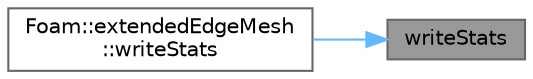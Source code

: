 digraph "writeStats"
{
 // LATEX_PDF_SIZE
  bgcolor="transparent";
  edge [fontname=Helvetica,fontsize=10,labelfontname=Helvetica,labelfontsize=10];
  node [fontname=Helvetica,fontsize=10,shape=box,height=0.2,width=0.4];
  rankdir="RL";
  Node1 [id="Node000001",label="writeStats",height=0.2,width=0.4,color="gray40", fillcolor="grey60", style="filled", fontcolor="black",tooltip=" "];
  Node1 -> Node2 [id="edge1_Node000001_Node000002",dir="back",color="steelblue1",style="solid",tooltip=" "];
  Node2 [id="Node000002",label="Foam::extendedEdgeMesh\l::writeStats",height=0.2,width=0.4,color="grey40", fillcolor="white", style="filled",URL="$classFoam_1_1extendedEdgeMesh.html#abcdb99a5c0073642de36f2a8b03e92c2",tooltip=" "];
}
